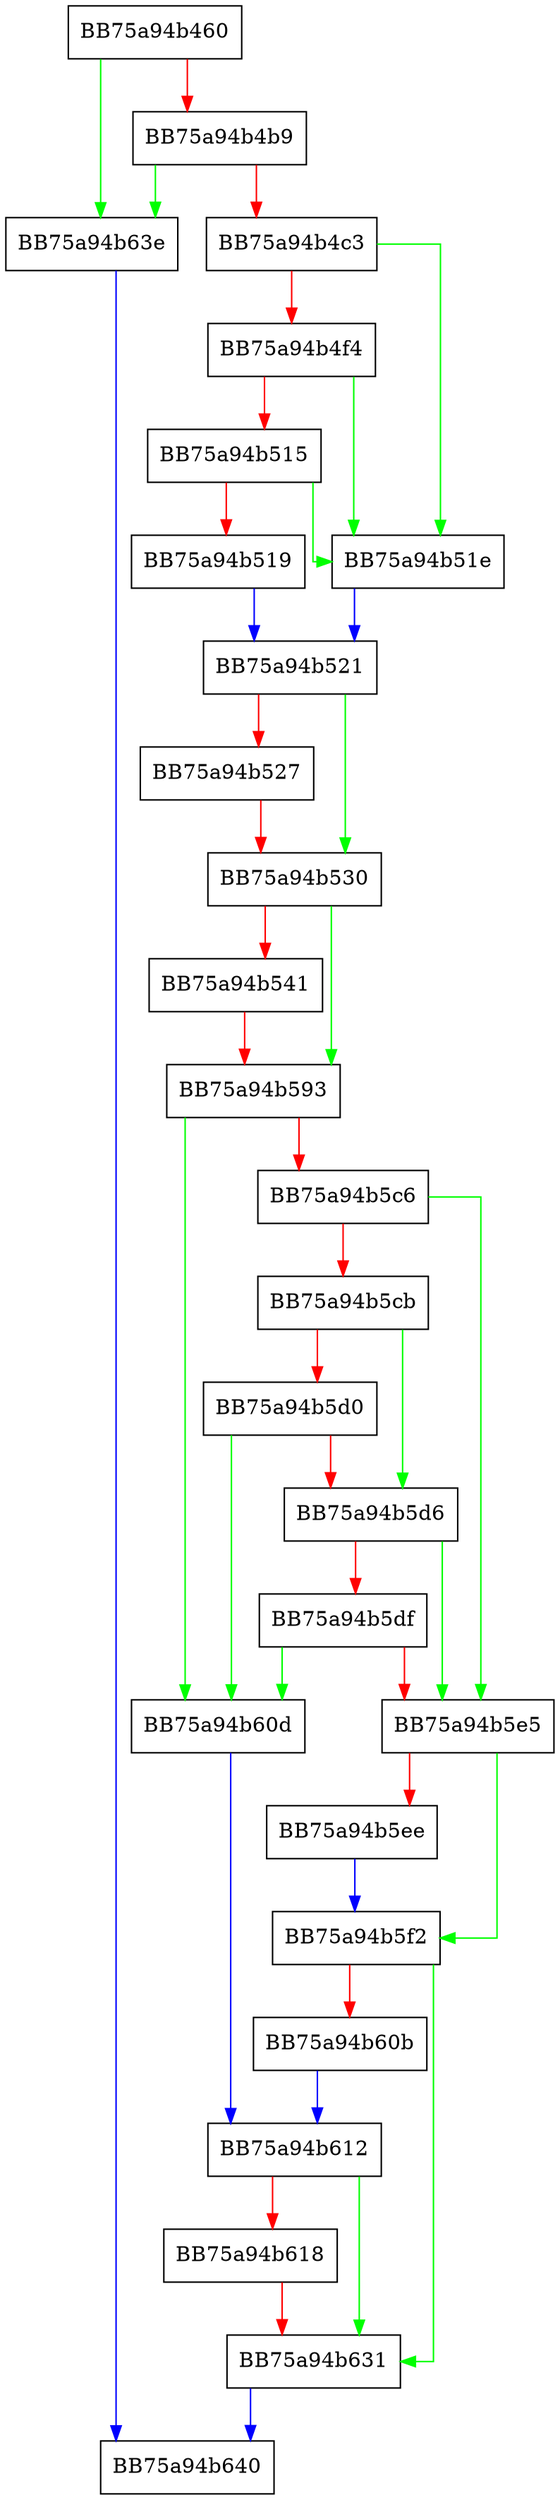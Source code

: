 digraph find_dll_info {
  node [shape="box"];
  graph [splines=ortho];
  BB75a94b460 -> BB75a94b63e [color="green"];
  BB75a94b460 -> BB75a94b4b9 [color="red"];
  BB75a94b4b9 -> BB75a94b63e [color="green"];
  BB75a94b4b9 -> BB75a94b4c3 [color="red"];
  BB75a94b4c3 -> BB75a94b51e [color="green"];
  BB75a94b4c3 -> BB75a94b4f4 [color="red"];
  BB75a94b4f4 -> BB75a94b51e [color="green"];
  BB75a94b4f4 -> BB75a94b515 [color="red"];
  BB75a94b515 -> BB75a94b51e [color="green"];
  BB75a94b515 -> BB75a94b519 [color="red"];
  BB75a94b519 -> BB75a94b521 [color="blue"];
  BB75a94b51e -> BB75a94b521 [color="blue"];
  BB75a94b521 -> BB75a94b530 [color="green"];
  BB75a94b521 -> BB75a94b527 [color="red"];
  BB75a94b527 -> BB75a94b530 [color="red"];
  BB75a94b530 -> BB75a94b593 [color="green"];
  BB75a94b530 -> BB75a94b541 [color="red"];
  BB75a94b541 -> BB75a94b593 [color="red"];
  BB75a94b593 -> BB75a94b60d [color="green"];
  BB75a94b593 -> BB75a94b5c6 [color="red"];
  BB75a94b5c6 -> BB75a94b5e5 [color="green"];
  BB75a94b5c6 -> BB75a94b5cb [color="red"];
  BB75a94b5cb -> BB75a94b5d6 [color="green"];
  BB75a94b5cb -> BB75a94b5d0 [color="red"];
  BB75a94b5d0 -> BB75a94b60d [color="green"];
  BB75a94b5d0 -> BB75a94b5d6 [color="red"];
  BB75a94b5d6 -> BB75a94b5e5 [color="green"];
  BB75a94b5d6 -> BB75a94b5df [color="red"];
  BB75a94b5df -> BB75a94b60d [color="green"];
  BB75a94b5df -> BB75a94b5e5 [color="red"];
  BB75a94b5e5 -> BB75a94b5f2 [color="green"];
  BB75a94b5e5 -> BB75a94b5ee [color="red"];
  BB75a94b5ee -> BB75a94b5f2 [color="blue"];
  BB75a94b5f2 -> BB75a94b631 [color="green"];
  BB75a94b5f2 -> BB75a94b60b [color="red"];
  BB75a94b60b -> BB75a94b612 [color="blue"];
  BB75a94b60d -> BB75a94b612 [color="blue"];
  BB75a94b612 -> BB75a94b631 [color="green"];
  BB75a94b612 -> BB75a94b618 [color="red"];
  BB75a94b618 -> BB75a94b631 [color="red"];
  BB75a94b631 -> BB75a94b640 [color="blue"];
  BB75a94b63e -> BB75a94b640 [color="blue"];
}